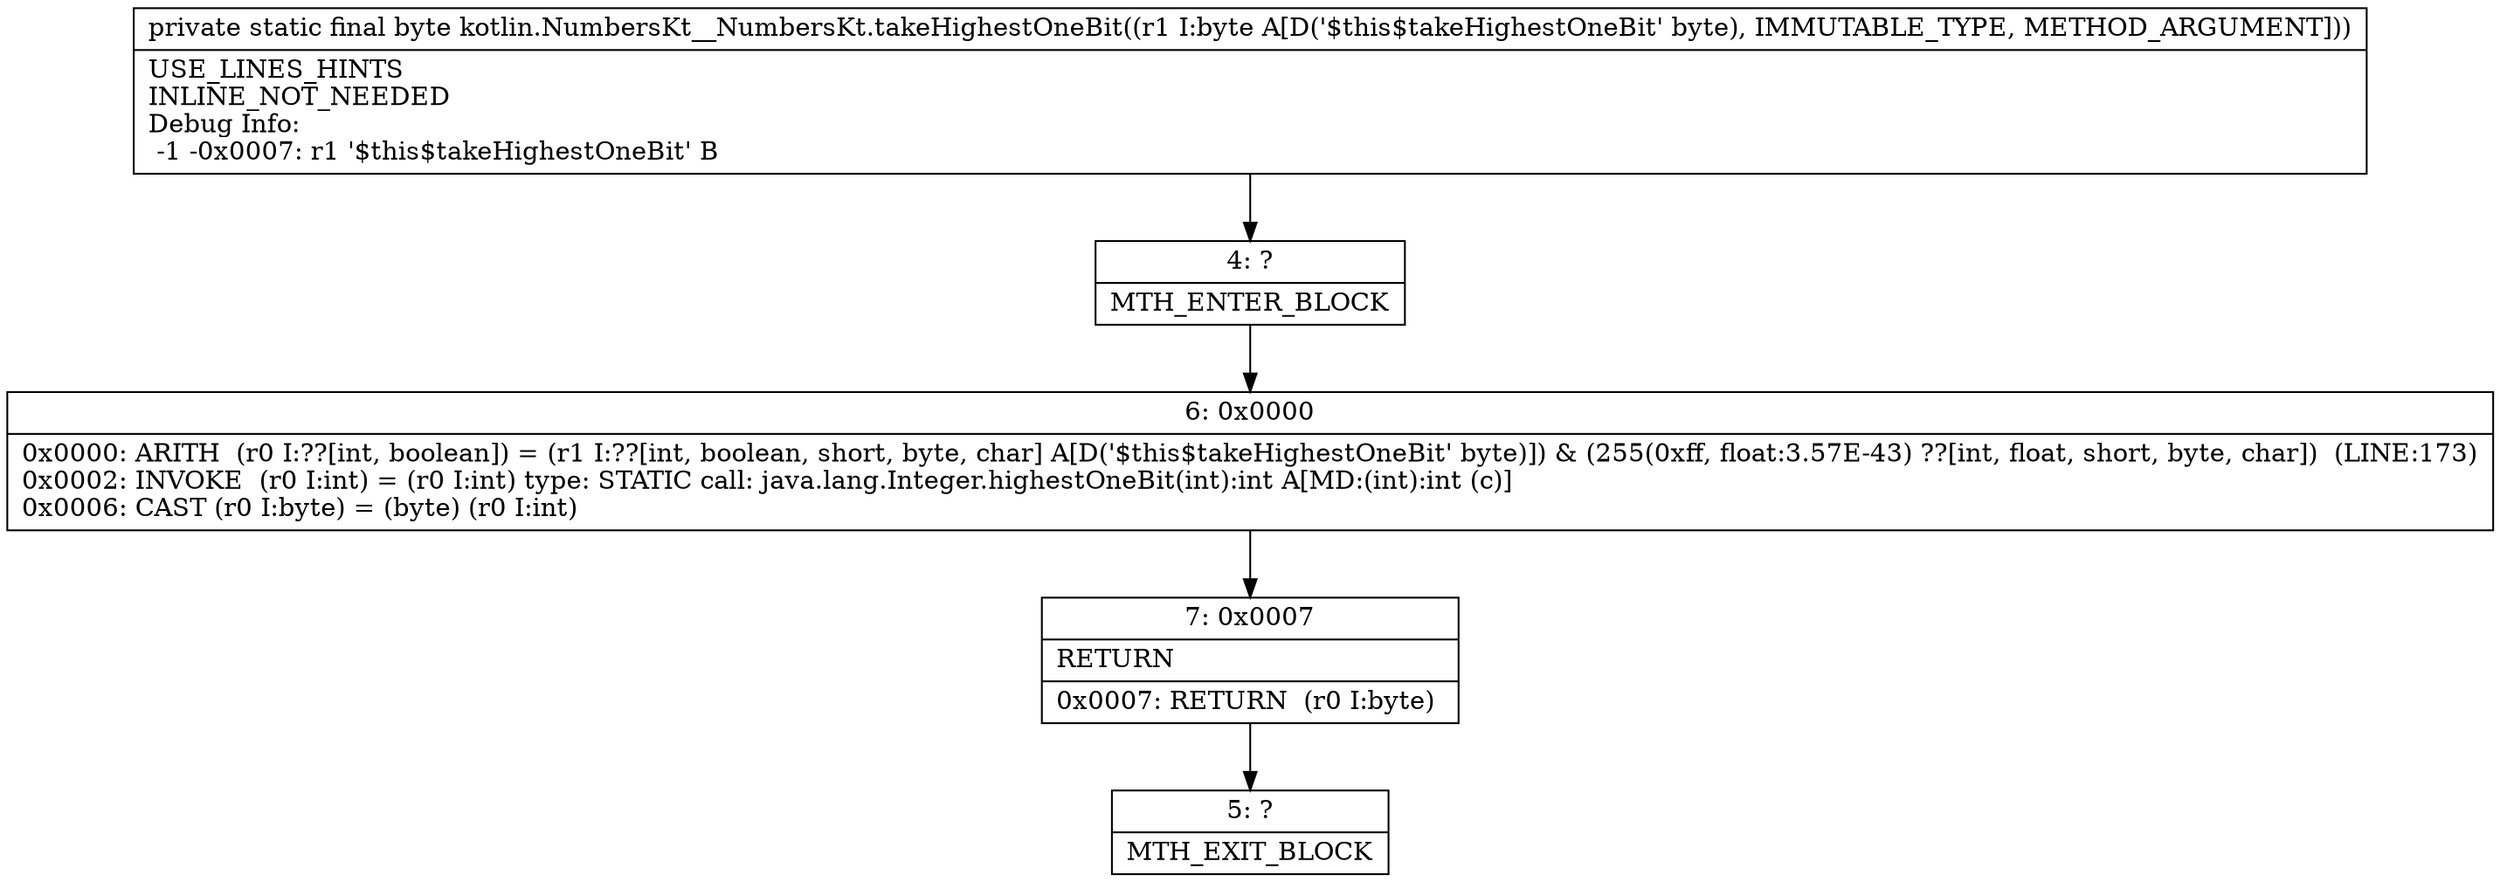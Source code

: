 digraph "CFG forkotlin.NumbersKt__NumbersKt.takeHighestOneBit(B)B" {
Node_4 [shape=record,label="{4\:\ ?|MTH_ENTER_BLOCK\l}"];
Node_6 [shape=record,label="{6\:\ 0x0000|0x0000: ARITH  (r0 I:??[int, boolean]) = (r1 I:??[int, boolean, short, byte, char] A[D('$this$takeHighestOneBit' byte)]) & (255(0xff, float:3.57E\-43) ??[int, float, short, byte, char])  (LINE:173)\l0x0002: INVOKE  (r0 I:int) = (r0 I:int) type: STATIC call: java.lang.Integer.highestOneBit(int):int A[MD:(int):int (c)]\l0x0006: CAST (r0 I:byte) = (byte) (r0 I:int) \l}"];
Node_7 [shape=record,label="{7\:\ 0x0007|RETURN\l|0x0007: RETURN  (r0 I:byte) \l}"];
Node_5 [shape=record,label="{5\:\ ?|MTH_EXIT_BLOCK\l}"];
MethodNode[shape=record,label="{private static final byte kotlin.NumbersKt__NumbersKt.takeHighestOneBit((r1 I:byte A[D('$this$takeHighestOneBit' byte), IMMUTABLE_TYPE, METHOD_ARGUMENT]))  | USE_LINES_HINTS\lINLINE_NOT_NEEDED\lDebug Info:\l  \-1 \-0x0007: r1 '$this$takeHighestOneBit' B\l}"];
MethodNode -> Node_4;Node_4 -> Node_6;
Node_6 -> Node_7;
Node_7 -> Node_5;
}

